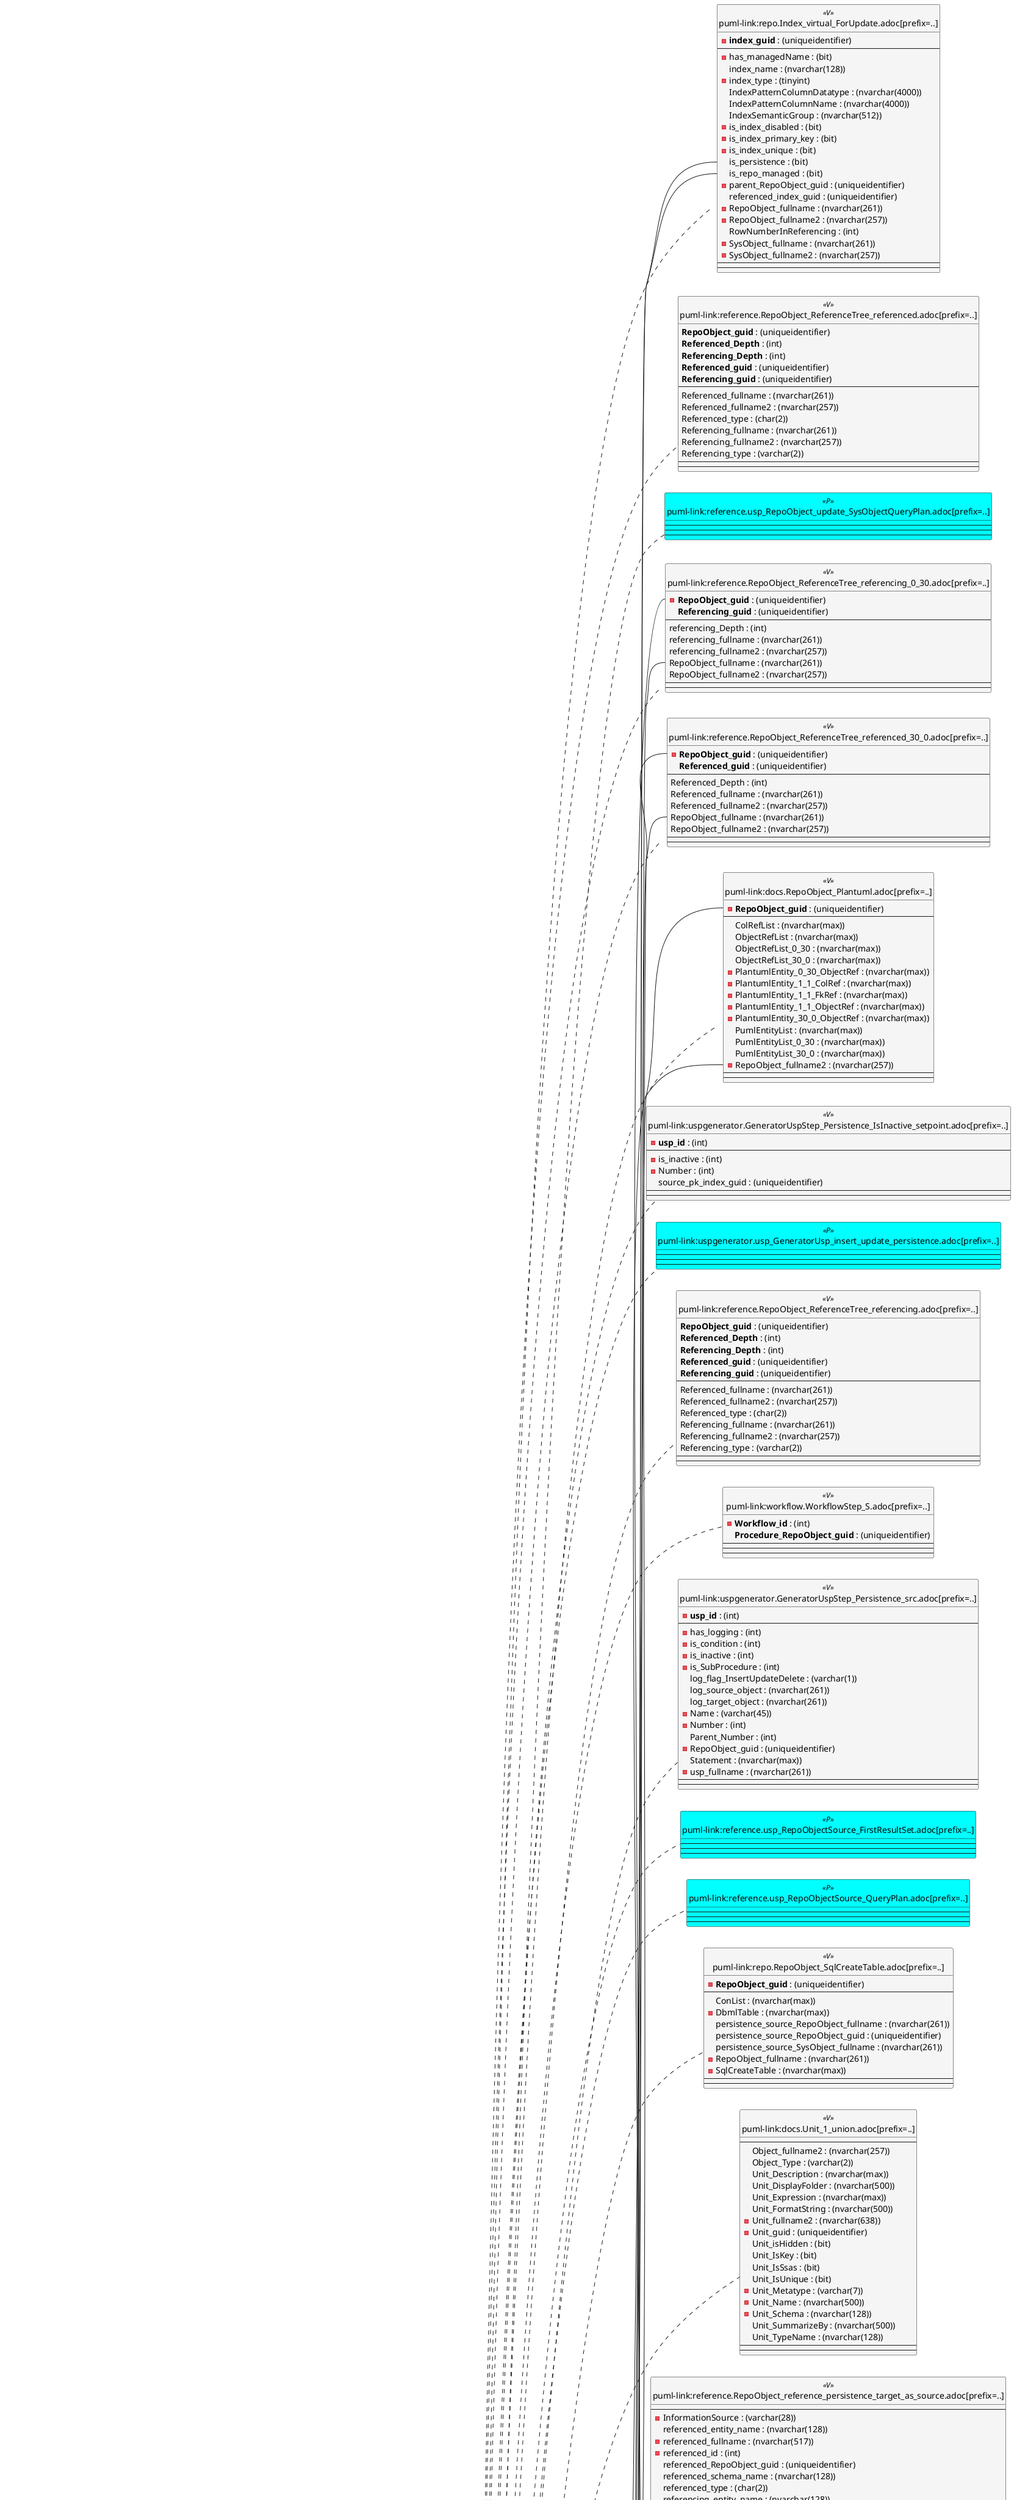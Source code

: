 @startuml
left to right direction
'top to bottom direction
hide circle
'avoide "." issues:
set namespaceSeparator none


skinparam class {
  BackgroundColor White
  BackgroundColor<<FN>> Yellow
  BackgroundColor<<FS>> Yellow
  BackgroundColor<<FT>> LightGray
  BackgroundColor<<IF>> Yellow
  BackgroundColor<<IS>> Yellow
  BackgroundColor<<P>> Aqua
  BackgroundColor<<PC>> Aqua
  BackgroundColor<<SN>> Yellow
  BackgroundColor<<SO>> SlateBlue
  BackgroundColor<<TF>> LightGray
  BackgroundColor<<TR>> Tomato
  BackgroundColor<<U>> White
  BackgroundColor<<V>> WhiteSmoke
  BackgroundColor<<X>> Aqua
}


entity "puml-link:configT.type.adoc[prefix=..]" as configT.type << V >> {
  **type** : (nvarchar(128))
  --
  - is_DocsOutput : (int)
  type_desc : (nvarchar(128))
  --
  --
}

entity "puml-link:docs.RepoObject_OutputFilter.adoc[prefix=..]" as docs.RepoObject_OutputFilter << V >> {
  - **RepoObject_guid** : (uniqueidentifier)
  --
  is_DocsOutput : (int)
  - is_ssas : (bit)
  - RepoObject_fullname : (nvarchar(261))
  - RepoObject_fullname2 : (nvarchar(257))
  - RepoObject_name : (nvarchar(128))
  - RepoObject_schema_name : (nvarchar(128))
  SysObject_type : (char(2))
  SysObject_type_name : (nvarchar(128))
  --
  --
}

entity "puml-link:docs.RepoObject_Plantuml.adoc[prefix=..]" as docs.RepoObject_Plantuml << V >> {
  - **RepoObject_guid** : (uniqueidentifier)
  --
  ColRefList : (nvarchar(max))
  ObjectRefList : (nvarchar(max))
  ObjectRefList_0_30 : (nvarchar(max))
  ObjectRefList_30_0 : (nvarchar(max))
  - PlantumlEntity_0_30_ObjectRef : (nvarchar(max))
  - PlantumlEntity_1_1_ColRef : (nvarchar(max))
  - PlantumlEntity_1_1_FkRef : (nvarchar(max))
  - PlantumlEntity_1_1_ObjectRef : (nvarchar(max))
  - PlantumlEntity_30_0_ObjectRef : (nvarchar(max))
  PumlEntityList : (nvarchar(max))
  PumlEntityList_0_30 : (nvarchar(max))
  PumlEntityList_30_0 : (nvarchar(max))
  - RepoObject_fullname2 : (nvarchar(257))
  --
  --
}

entity "puml-link:docs.Unit_1_union.adoc[prefix=..]" as docs.Unit_1_union << V >> {
  --
  Object_fullname2 : (nvarchar(257))
  Object_Type : (varchar(2))
  Unit_Description : (nvarchar(max))
  Unit_DisplayFolder : (nvarchar(500))
  Unit_Expression : (nvarchar(max))
  Unit_FormatString : (nvarchar(500))
  - Unit_fullname2 : (nvarchar(638))
  - Unit_guid : (uniqueidentifier)
  Unit_isHidden : (bit)
  Unit_IsKey : (bit)
  Unit_IsSsas : (bit)
  Unit_IsUnique : (bit)
  - Unit_Metatype : (varchar(7))
  - Unit_Name : (nvarchar(500))
  - Unit_Schema : (nvarchar(128))
  Unit_SummarizeBy : (nvarchar(500))
  Unit_TypeName : (nvarchar(128))
  --
  --
}

entity "puml-link:property.fs_get_RepoObjectProperty_nvarchar.adoc[prefix=..]" as property.fs_get_RepoObjectProperty_nvarchar << FN >> {
  --
  --
  --
}

entity "puml-link:reference.Persistence.adoc[prefix=..]" as reference.Persistence << V >> {
  --
  referenced_fullname : (nvarchar(261))
  referenced_RepoObject_guid : (uniqueidentifier)
  referenced_schema_name : (nvarchar(128))
  referenced_usp_persistence_name : (nvarchar(140))
  referenced_usp_persistence_RepoObject_guid : (uniqueidentifier)
  referencing_fullname : (nvarchar(261))
  referencing_RepoObject_guid : (uniqueidentifier)
  referencing_schema_name : (nvarchar(128))
  referencing_usp_persistence_name : (nvarchar(140))
  referencing_usp_persistence_RepoObject_guid : (uniqueidentifier)
  --
  --
}

entity "puml-link:reference.RepoObject_QueryPlan.adoc[prefix=..]" as reference.RepoObject_QueryPlan << U >> {
  - **RepoObject_guid** : (uniqueidentifier)
  --
  SysObject_query_executed_dt : (datetime)
  SysObject_query_plan : (xml)
  --
  --
}

entity "puml-link:reference.RepoObject_reference_persistence_target_as_source.adoc[prefix=..]" as reference.RepoObject_reference_persistence_target_as_source << V >> {
  --
  - InformationSource : (varchar(28))
  referenced_entity_name : (nvarchar(128))
  - referenced_fullname : (nvarchar(517))
  - referenced_id : (int)
  referenced_RepoObject_guid : (uniqueidentifier)
  referenced_schema_name : (nvarchar(128))
  referenced_type : (char(2))
  referencing_entity_name : (nvarchar(128))
  - referencing_fullname : (nvarchar(517))
  referencing_id : (int)
  referencing_RepoObject_guid : (uniqueidentifier)
  referencing_schema_name : (nvarchar(128))
  referencing_type : (char(2))
  --
  --
}

entity "puml-link:reference.RepoObject_ReferenceTree_0_30.adoc[prefix=..]" as reference.RepoObject_ReferenceTree_0_30 << V >> {
  **RepoObject_guid** : (uniqueidentifier)
  **Referencing_guid** : (uniqueidentifier)
  **Referenced_guid** : (uniqueidentifier)
  --
  Referenced_Depth : (int)
  Referenced_fullname : (nvarchar(261))
  Referenced_fullname2 : (nvarchar(257))
  Referenced_type : (char(2))
  Referencing_Depth : (int)
  Referencing_fullname : (nvarchar(261))
  Referencing_fullname2 : (nvarchar(257))
  Referencing_type : (varchar(2))
  --
  --
}

entity "puml-link:reference.RepoObject_ReferenceTree_30_0.adoc[prefix=..]" as reference.RepoObject_ReferenceTree_30_0 << V >> {
  **RepoObject_guid** : (uniqueidentifier)
  **Referencing_guid** : (uniqueidentifier)
  **Referenced_guid** : (uniqueidentifier)
  --
  Referenced_Depth : (int)
  Referenced_fullname : (nvarchar(261))
  Referenced_fullname2 : (nvarchar(257))
  Referenced_type : (char(2))
  Referencing_Depth : (int)
  Referencing_fullname : (nvarchar(261))
  Referencing_fullname2 : (nvarchar(257))
  Referencing_type : (varchar(2))
  --
  --
}

entity "puml-link:reference.RepoObject_ReferenceTree_referenced.adoc[prefix=..]" as reference.RepoObject_ReferenceTree_referenced << V >> {
  **RepoObject_guid** : (uniqueidentifier)
  **Referenced_Depth** : (int)
  **Referencing_Depth** : (int)
  **Referenced_guid** : (uniqueidentifier)
  **Referencing_guid** : (uniqueidentifier)
  --
  Referenced_fullname : (nvarchar(261))
  Referenced_fullname2 : (nvarchar(257))
  Referenced_type : (char(2))
  Referencing_fullname : (nvarchar(261))
  Referencing_fullname2 : (nvarchar(257))
  Referencing_type : (varchar(2))
  --
  --
}

entity "puml-link:reference.RepoObject_ReferenceTree_referenced_30_0.adoc[prefix=..]" as reference.RepoObject_ReferenceTree_referenced_30_0 << V >> {
  - **RepoObject_guid** : (uniqueidentifier)
  **Referenced_guid** : (uniqueidentifier)
  --
  Referenced_Depth : (int)
  Referenced_fullname : (nvarchar(261))
  Referenced_fullname2 : (nvarchar(257))
  RepoObject_fullname : (nvarchar(261))
  RepoObject_fullname2 : (nvarchar(257))
  --
  --
}

entity "puml-link:reference.RepoObject_ReferenceTree_referencing.adoc[prefix=..]" as reference.RepoObject_ReferenceTree_referencing << V >> {
  **RepoObject_guid** : (uniqueidentifier)
  **Referenced_Depth** : (int)
  **Referencing_Depth** : (int)
  **Referenced_guid** : (uniqueidentifier)
  **Referencing_guid** : (uniqueidentifier)
  --
  Referenced_fullname : (nvarchar(261))
  Referenced_fullname2 : (nvarchar(257))
  Referenced_type : (char(2))
  Referencing_fullname : (nvarchar(261))
  Referencing_fullname2 : (nvarchar(257))
  Referencing_type : (varchar(2))
  --
  --
}

entity "puml-link:reference.RepoObject_ReferenceTree_referencing_0_30.adoc[prefix=..]" as reference.RepoObject_ReferenceTree_referencing_0_30 << V >> {
  - **RepoObject_guid** : (uniqueidentifier)
  **Referencing_guid** : (uniqueidentifier)
  --
  referencing_Depth : (int)
  referencing_fullname : (nvarchar(261))
  referencing_fullname2 : (nvarchar(257))
  RepoObject_fullname : (nvarchar(261))
  RepoObject_fullname2 : (nvarchar(257))
  --
  --
}

entity "puml-link:reference.RepoObject_ReferencingReferenced.adoc[prefix=..]" as reference.RepoObject_ReferencingReferenced << V >> {
  - **Referenced_guid** : (uniqueidentifier)
  - **Referencing_guid** : (uniqueidentifier)
  --
  - Referenced_fullname : (nvarchar(261))
  - Referenced_fullname2 : (nvarchar(257))
  Referenced_type : (char(2))
  - Referencing_fullname : (nvarchar(261))
  - Referencing_fullname2 : (nvarchar(257))
  Referencing_type : (varchar(2))
  --
  --
}

entity "puml-link:reference.usp_RepoObject_update_SysObjectQueryPlan.adoc[prefix=..]" as reference.usp_RepoObject_update_SysObjectQueryPlan << P >> {
  --
  --
  --
}

entity "puml-link:reference.usp_RepoObjectSource_FirstResultSet.adoc[prefix=..]" as reference.usp_RepoObjectSource_FirstResultSet << P >> {
  --
  --
  --
}

entity "puml-link:reference.usp_RepoObjectSource_QueryPlan.adoc[prefix=..]" as reference.usp_RepoObjectSource_QueryPlan << P >> {
  --
  --
  --
}

entity "puml-link:repo.Index_gross.adoc[prefix=..]" as repo.Index_gross << V >> {
  - **index_guid** : (uniqueidentifier)
  --
  AntoraIndexColumnList : (nvarchar(max))
  ColumnList : (nvarchar(max))
  ConstraintColumnList : (nvarchar(max))
  DbmlIndexColumnList : (nvarchar(max))
  index_name : (nvarchar(450))
  index_type : (tinyint)
  IndexPatternColumnDatatype : (nvarchar(4000))
  IndexPatternColumnName : (nvarchar(4000))
  IndexSemanticGroup : (nvarchar(512))
  is_index_disabled : (bit)
  is_index_primary_key : (bit)
  is_index_real : (bit)
  is_index_unique : (bit)
  is_persistence : (bit)
  is_repo_managed : (bit)
  parent_RepoObject_guid : (uniqueidentifier)
  PersistenceWhereColumnList : (nvarchar(max))
  PumlIndexColumnList : (nvarchar(max))
  referenced_index_guid : (uniqueidentifier)
  - RepoObject_fullname : (nvarchar(261))
  - RepoObject_fullname2 : (nvarchar(257))
  RowNumber_PatternPerParentObject : (bigint)
  RowNumber_PkPerParentObject : (bigint)
  - SysObject_fullname : (nvarchar(261))
  - SysObject_fullname2 : (nvarchar(257))
  SysObject_id : (int)
  - SysObject_name : (nvarchar(128))
  - SysObject_schema_name : (nvarchar(128))
  SysObject_type : (char(2))
  --
  --
}

entity "puml-link:repo.Index_Settings.adoc[prefix=..]" as repo.Index_Settings << U >> {
  - **index_guid** : (uniqueidentifier)
  --
  IndexPatternColumnDatatype : (nvarchar(4000))
  IndexPatternColumnName : (nvarchar(4000))
  IndexSemanticGroup : (nvarchar(512))
  - is_create_constraint : (bit)
  --
  --
}

entity "puml-link:repo.Index_virtual_ForUpdate.adoc[prefix=..]" as repo.Index_virtual_ForUpdate << V >> {
  - **index_guid** : (uniqueidentifier)
  --
  - has_managedName : (bit)
  index_name : (nvarchar(128))
  - index_type : (tinyint)
  IndexPatternColumnDatatype : (nvarchar(4000))
  IndexPatternColumnName : (nvarchar(4000))
  IndexSemanticGroup : (nvarchar(512))
  - is_index_disabled : (bit)
  - is_index_primary_key : (bit)
  - is_index_unique : (bit)
  is_persistence : (bit)
  is_repo_managed : (bit)
  - parent_RepoObject_guid : (uniqueidentifier)
  referenced_index_guid : (uniqueidentifier)
  - RepoObject_fullname : (nvarchar(261))
  - RepoObject_fullname2 : (nvarchar(257))
  RowNumberInReferencing : (int)
  - SysObject_fullname : (nvarchar(261))
  - SysObject_fullname2 : (nvarchar(257))
  --
  --
}

entity "puml-link:repo.RepoObject.adoc[prefix=..]" as repo.RepoObject << U >> {
  - **RepoObject_guid** : (uniqueidentifier)
  --
  has_execution_plan_issue : (bit)
  has_get_referenced_issue : (bit)
  Inheritance_StringAggSeparatorSql : (nvarchar(4000))
  InheritanceDefinition : (nvarchar(4000))
  InheritanceType : (tinyint)
  - is_DocsExclude : (bit)
  is_repo_managed : (bit)
  is_required_ObjectMerge : (bit)
  - is_ssas : (bit)
  is_SysObject_missing : (bit)
  - modify_dt : (datetime)
  pk_index_guid : (uniqueidentifier)
  pk_IndexPatternColumnName_new : (nvarchar(4000))
  Repo_history_table_guid : (uniqueidentifier)
  Repo_temporal_type : (tinyint)
  - RepoObject_name : (nvarchar(128))
  RepoObject_Referencing_Count : (int)
  - RepoObject_schema_name : (nvarchar(128))
  - RepoObject_type : (char(2))
  SysObject_id : (int)
  SysObject_modify_date : (datetime)
  - SysObject_name : (nvarchar(128))
  - SysObject_parent_object_id : (int)
  - SysObject_schema_name : (nvarchar(128))
  SysObject_type : (char(2))
  ~ has_different_sys_names : (bit)
  # is_RepoObject_name_uniqueidentifier : (int)
  # is_SysObject_name_uniqueidentifier : (int)
  ~ node_id : (bigint)
  # RepoObject_fullname : (nvarchar(261))
  # RepoObject_fullname2 : (nvarchar(257))
  # SysObject_fullname : (nvarchar(261))
  # SysObject_fullname2 : (nvarchar(257))
  ~ SysObject_query_sql : (nvarchar(406))
  # usp_persistence_fullname2 : (nvarchar(269))
  # usp_persistence_name : (nvarchar(140))
  --
  --
}

entity "puml-link:repo.RepoObject_gross.adoc[prefix=..]" as repo.RepoObject_gross << V >> {
  - **RepoObject_guid** : (uniqueidentifier)
  --
  Description : (nvarchar(max))
  has_different_sys_names : (bit)
  has_execution_plan_issue : (bit)
  has_get_referenced_issue : (bit)
  has_history : (bit)
  has_history_columns : (bit)
  history_schema_name : (nvarchar(128))
  history_table_name : (nvarchar(128))
  Inheritance_StringAggSeparatorSql : (nvarchar(4000))
  InheritanceDefinition : (nvarchar(4000))
  InheritanceType : (tinyint)
  - is_DocsExclude : (bit)
  is_DocsOutput : (int)
  - is_in_reference : (int)
  is_persistence : (bit)
  is_persistence_check_duplicate_per_pk : (bit)
  is_persistence_check_for_empty_source : (bit)
  is_persistence_delete_changed : (bit)
  is_persistence_delete_missing : (bit)
  is_persistence_insert : (bit)
  is_persistence_merge_delete_missing : (bit)
  is_persistence_merge_insert : (bit)
  is_persistence_merge_update_changed : (bit)
  is_persistence_truncate : (bit)
  is_persistence_update_changed : (bit)
  is_repo_managed : (bit)
  - is_RepoObject_name_uniqueidentifier : (int)
  is_required_ObjectMerge : (bit)
  - is_ssas : (bit)
  is_SysObject_missing : (bit)
  - is_SysObject_name_uniqueidentifier : (int)
  - modify_dt : (datetime)
  node_id : (bigint)
  persistence_source_RepoObject_fullname : (nvarchar(261))
  persistence_source_RepoObject_fullname2 : (nvarchar(257))
  persistence_source_RepoObject_guid : (uniqueidentifier)
  persistence_source_RepoObject_xref : (nvarchar(269))
  persistence_source_SysObject_fullname : (nvarchar(261))
  persistence_source_SysObject_fullname2 : (nvarchar(257))
  persistence_source_SysObject_xref : (nvarchar(269))
  pk_index_guid : (uniqueidentifier)
  pk_IndexPatternColumnDatatype : (nvarchar(4000))
  pk_IndexPatternColumnName : (nvarchar(4000))
  pk_IndexPatternColumnName_new : (nvarchar(4000))
  pk_IndexSemanticGroup : (nvarchar(512))
  Property_ms_description : (nvarchar(4000))
  Repo_history_table_guid : (uniqueidentifier)
  Repo_temporal_type : (tinyint)
  - RepoObject_fullname : (nvarchar(261))
  - RepoObject_fullname2 : (nvarchar(257))
  - RepoObject_name : (nvarchar(128))
  RepoObject_Referencing_Count : (int)
  - RepoObject_schema_name : (nvarchar(128))
  - RepoObject_type : (char(2))
  RepoObject_type_name : (nvarchar(128))
  source_filter : (nvarchar(4000))
  - SysObject_fullname : (nvarchar(261))
  - SysObject_fullname2 : (nvarchar(257))
  SysObject_id : (int)
  SysObject_modify_date : (datetime)
  - SysObject_name : (nvarchar(128))
  - SysObject_parent_object_id : (int)
  SysObject_query_executed_dt : (datetime)
  SysObject_query_plan : (xml)
  - SysObject_query_sql : (nvarchar(406))
  - SysObject_schema_name : (nvarchar(128))
  SysObject_type : (char(2))
  SysObject_type_name : (nvarchar(128))
  tables_dataCategory : (nvarchar(500))
  tables_description : (nvarchar(max))
  tables_isHidden : (nvarchar(500))
  target_filter : (nvarchar(4000))
  temporal_type : (tinyint)
  - usp_persistence_name : (nvarchar(140))
  usp_persistence_RepoObject_guid : (uniqueidentifier)
  --
  --
}

entity "puml-link:repo.RepoObject_gross2.adoc[prefix=..]" as repo.RepoObject_gross2 << V >> {
  --
  AntoraComponent : (nvarchar(max))
  AntoraExternalReferencedList : (nvarchar(max))
  AntoraExternalReferencingList : (nvarchar(max))
  AntoraModule : (nvarchar(max))
  AntoraReferencedList : (nvarchar(max))
  AntoraReferencingList : (nvarchar(max))
  CreateColumnList : (nvarchar(max))
  DbmlColumnList : (nvarchar(max))
  Description : (nvarchar(max))
  has_different_sys_names : (bit)
  has_execution_plan_issue : (bit)
  has_get_referenced_issue : (bit)
  has_history : (bit)
  has_history_columns : (bit)
  history_schema_name : (nvarchar(128))
  history_table_name : (nvarchar(128))
  Inheritance_StringAggSeparatorSql : (nvarchar(4000))
  InheritanceDefinition : (nvarchar(4000))
  InheritanceType : (tinyint)
  - is_DocsExclude : (bit)
  is_DocsOutput : (int)
  - is_in_reference : (int)
  is_persistence : (bit)
  is_persistence_check_duplicate_per_pk : (bit)
  is_persistence_check_for_empty_source : (bit)
  is_persistence_delete_changed : (bit)
  is_persistence_delete_missing : (bit)
  is_persistence_insert : (bit)
  is_persistence_merge_delete_missing : (bit)
  is_persistence_merge_insert : (bit)
  is_persistence_merge_update_changed : (bit)
  is_persistence_truncate : (bit)
  is_persistence_update_changed : (bit)
  is_repo_managed : (bit)
  - is_RepoObject_name_uniqueidentifier : (int)
  is_required_ObjectMerge : (bit)
  - is_ssas : (bit)
  is_SysObject_missing : (bit)
  - is_SysObject_name_uniqueidentifier : (int)
  - modify_dt : (datetime)
  node_id : (bigint)
  persistence_source_RepoObject_fullname : (nvarchar(261))
  persistence_source_RepoObject_fullname2 : (nvarchar(257))
  persistence_source_RepoObject_guid : (uniqueidentifier)
  persistence_source_RepoObject_xref : (nvarchar(269))
  persistence_source_SysObject_fullname : (nvarchar(261))
  persistence_source_SysObject_fullname2 : (nvarchar(257))
  persistence_source_SysObject_xref : (nvarchar(269))
  PersistenceCompareColumnList : (nvarchar(max))
  PersistenceInsertColumnList : (nvarchar(max))
  PersistenceUpdateColumnList : (nvarchar(max))
  pk_index_guid : (uniqueidentifier)
  pk_IndexPatternColumnDatatype : (nvarchar(4000))
  pk_IndexPatternColumnName : (nvarchar(4000))
  pk_IndexPatternColumnName_new : (nvarchar(4000))
  pk_IndexSemanticGroup : (nvarchar(512))
  Property_ms_description : (nvarchar(4000))
  Repo_history_table_guid : (uniqueidentifier)
  Repo_temporal_type : (tinyint)
  - RepoObject_fullname : (nvarchar(261))
  - RepoObject_fullname2 : (nvarchar(257))
  - RepoObject_guid : (uniqueidentifier)
  - RepoObject_name : (nvarchar(128))
  RepoObject_Referencing_Count : (int)
  - RepoObject_schema_name : (nvarchar(128))
  - RepoObject_type : (char(2))
  RepoObject_type_name : (nvarchar(128))
  source_filter : (nvarchar(4000))
  sql_modules_antora : (nvarchar(max))
  sql_modules_definition : (nvarchar(max))
  sql_modules_formatted : (nvarchar(max))
  sql_modules_formatted2 : (nvarchar(max))
  - SysObject_fullname : (nvarchar(261))
  - SysObject_fullname2 : (nvarchar(257))
  SysObject_id : (int)
  SysObject_modify_date : (datetime)
  - SysObject_name : (nvarchar(128))
  - SysObject_parent_object_id : (int)
  SysObject_query_executed_dt : (datetime)
  SysObject_query_plan : (xml)
  - SysObject_query_sql : (nvarchar(406))
  - SysObject_schema_name : (nvarchar(128))
  SysObject_type : (char(2))
  SysObject_type_name : (nvarchar(128))
  tables_dataCategory : (nvarchar(500))
  tables_description : (nvarchar(max))
  tables_isHidden : (nvarchar(500))
  target_filter : (nvarchar(4000))
  temporal_type : (tinyint)
  - usp_persistence_name : (nvarchar(140))
  usp_persistence_RepoObject_guid : (uniqueidentifier)
  --
  --
}

entity "puml-link:repo.RepoObject_persistence.adoc[prefix=..]" as repo.RepoObject_persistence << U >> {
  - **target_RepoObject_guid** : (uniqueidentifier)
  --
  - has_history : (bit)
  - has_history_columns : (bit)
  history_schema_name : (nvarchar(128))
  history_table_name : (nvarchar(128))
  - is_persistence_check_duplicate_per_pk : (bit)
  - is_persistence_check_for_empty_source : (bit)
  - is_persistence_delete_changed : (bit)
  - is_persistence_delete_missing : (bit)
  - is_persistence_insert : (bit)
  - is_persistence_merge_delete_missing : (bit)
  - is_persistence_merge_insert : (bit)
  - is_persistence_merge_update_changed : (bit)
  - is_persistence_truncate : (bit)
  - is_persistence_update_changed : (bit)
  source_filter : (nvarchar(4000))
  source_RepoObject_guid : (uniqueidentifier)
  source_RepoObject_name : (nvarchar(128))
  target_filter : (nvarchar(4000))
  ~ is_persistence : (bit)
  ~ temporal_type : (tinyint)
  --
  --
}

entity "puml-link:repo.RepoObject_SqlCreateTable.adoc[prefix=..]" as repo.RepoObject_SqlCreateTable << V >> {
  - **RepoObject_guid** : (uniqueidentifier)
  --
  ConList : (nvarchar(max))
  - DbmlTable : (nvarchar(max))
  persistence_source_RepoObject_fullname : (nvarchar(261))
  persistence_source_RepoObject_guid : (uniqueidentifier)
  persistence_source_SysObject_fullname : (nvarchar(261))
  - RepoObject_fullname : (nvarchar(261))
  - SqlCreateTable : (nvarchar(max))
  --
  --
}

entity "puml-link:ssas.model_json_31_tables_T.adoc[prefix=..]" as ssas.model_json_31_tables_T << U >> {
  - **databasename** : (nvarchar(128))
  **tables_name** : (nvarchar(128))
  --
  - RepoObject_guid : (uniqueidentifier)
  tables_annotations_ja : (nvarchar(max))
  tables_columns_ja : (nvarchar(max))
  tables_dataCategory : (nvarchar(500))
  tables_description : (nvarchar(max))
  tables_description_ja : (nvarchar(max))
  tables_hierarchies_ja : (nvarchar(max))
  tables_isHidden : (nvarchar(500))
  tables_measures_ja : (nvarchar(max))
  tables_partitions_ja : (nvarchar(max))
  --
  --
}

entity "puml-link:ssas.model_json_3161_tables_descriptions_StrAgg.adoc[prefix=..]" as ssas.model_json_3161_tables_descriptions_StrAgg << V >> {
  - **databasename** : (nvarchar(128))
  - **tables_name** : (nvarchar(128))
  --
  descriptions_StrAgg : (nvarchar(max))
  - RepoObject_guid : (uniqueidentifier)
  --
  --
}

entity "puml-link:uspgenerator.GeneratorUspStep_Persistence_IsInactive_setpoint.adoc[prefix=..]" as uspgenerator.GeneratorUspStep_Persistence_IsInactive_setpoint << V >> {
  - **usp_id** : (int)
  --
  - is_inactive : (int)
  - Number : (int)
  source_pk_index_guid : (uniqueidentifier)
  --
  --
}

entity "puml-link:uspgenerator.GeneratorUspStep_Persistence_src.adoc[prefix=..]" as uspgenerator.GeneratorUspStep_Persistence_src << V >> {
  - **usp_id** : (int)
  --
  - has_logging : (int)
  - is_condition : (int)
  - is_inactive : (int)
  - is_SubProcedure : (int)
  log_flag_InsertUpdateDelete : (varchar(1))
  log_source_object : (nvarchar(261))
  log_target_object : (nvarchar(261))
  - Name : (varchar(45))
  - Number : (int)
  Parent_Number : (int)
  - RepoObject_guid : (uniqueidentifier)
  Statement : (nvarchar(max))
  - usp_fullname : (nvarchar(261))
  --
  --
}

entity "puml-link:uspgenerator.usp_GeneratorUsp_insert_update_persistence.adoc[prefix=..]" as uspgenerator.usp_GeneratorUsp_insert_update_persistence << P >> {
  --
  --
  --
}

entity "puml-link:workflow.WorkflowStep_S.adoc[prefix=..]" as workflow.WorkflowStep_S << V >> {
  - **Workflow_id** : (int)
  **Procedure_RepoObject_guid** : (uniqueidentifier)
  --
  --
  --
}

configT.type <.. repo.RepoObject_gross
property.fs_get_RepoObjectProperty_nvarchar <.. repo.RepoObject_gross
reference.RepoObject_QueryPlan <.. repo.RepoObject_gross
reference.RepoObject_ReferencingReferenced <.. repo.RepoObject_gross
repo.Index_Settings <.. repo.RepoObject_gross
repo.RepoObject <.. repo.RepoObject_gross
repo.RepoObject_gross <.. repo.RepoObject_SqlCreateTable
repo.RepoObject_gross <.. uspgenerator.GeneratorUspStep_Persistence_IsInactive_setpoint
repo.RepoObject_gross <.. uspgenerator.GeneratorUspStep_Persistence_src
repo.RepoObject_gross <.. repo.Index_gross
repo.RepoObject_gross <.. reference.usp_RepoObjectSource_QueryPlan
repo.RepoObject_gross <.. reference.usp_RepoObjectSource_FirstResultSet
repo.RepoObject_gross <.. reference.usp_RepoObject_update_SysObjectQueryPlan
repo.RepoObject_gross <.. uspgenerator.usp_GeneratorUsp_insert_update_persistence
repo.RepoObject_gross <.. docs.RepoObject_OutputFilter
repo.RepoObject_gross <.. docs.RepoObject_Plantuml
repo.RepoObject_gross <.. repo.Index_virtual_ForUpdate
repo.RepoObject_gross <.. reference.RepoObject_ReferenceTree_referenced
repo.RepoObject_gross <.. reference.RepoObject_ReferenceTree_referencing
repo.RepoObject_gross <.. reference.RepoObject_ReferenceTree_referenced_30_0
repo.RepoObject_gross <.. reference.RepoObject_ReferenceTree_referencing_0_30
repo.RepoObject_gross <.. reference.RepoObject_ReferenceTree_0_30
repo.RepoObject_gross <.. reference.RepoObject_ReferenceTree_30_0
repo.RepoObject_gross <.. reference.Persistence
repo.RepoObject_gross <.. reference.RepoObject_reference_persistence_target_as_source
repo.RepoObject_gross <.. workflow.WorkflowStep_S
repo.RepoObject_gross <.. repo.RepoObject_gross2
repo.RepoObject_gross <.. docs.Unit_1_union
repo.RepoObject_persistence <.. repo.RepoObject_gross
ssas.model_json_31_tables_T <.. repo.RepoObject_gross
ssas.model_json_3161_tables_descriptions_StrAgg <.. repo.RepoObject_gross
configT.type::is_DocsOutput <-- repo.RepoObject_gross::is_DocsOutput
configT.type::type_desc <-- repo.RepoObject_gross::RepoObject_type_name
configT.type::type_desc <-- repo.RepoObject_gross::SysObject_type_name
reference.RepoObject_QueryPlan::SysObject_query_executed_dt <-- repo.RepoObject_gross::SysObject_query_executed_dt
reference.RepoObject_QueryPlan::SysObject_query_plan <-- repo.RepoObject_gross::SysObject_query_plan
repo.Index_Settings::IndexPatternColumnDatatype <-- repo.RepoObject_gross::pk_IndexPatternColumnDatatype
repo.Index_Settings::IndexPatternColumnName <-- repo.RepoObject_gross::pk_IndexPatternColumnName
repo.Index_Settings::IndexSemanticGroup <-- repo.RepoObject_gross::pk_IndexSemanticGroup
repo.RepoObject::has_different_sys_names <-- repo.RepoObject_gross::has_different_sys_names
repo.RepoObject::has_execution_plan_issue <-- repo.RepoObject_gross::has_execution_plan_issue
repo.RepoObject::has_get_referenced_issue <-- repo.RepoObject_gross::has_get_referenced_issue
repo.RepoObject::Inheritance_StringAggSeparatorSql <-- repo.RepoObject_gross::Inheritance_StringAggSeparatorSql
repo.RepoObject::InheritanceDefinition <-- repo.RepoObject_gross::InheritanceDefinition
repo.RepoObject::InheritanceType <-- repo.RepoObject_gross::InheritanceType
repo.RepoObject::is_DocsExclude <-- repo.RepoObject_gross::is_DocsExclude
repo.RepoObject::is_repo_managed <-- repo.RepoObject_gross::is_repo_managed
repo.RepoObject::is_RepoObject_name_uniqueidentifier <-- repo.RepoObject_gross::is_RepoObject_name_uniqueidentifier
repo.RepoObject::is_required_ObjectMerge <-- repo.RepoObject_gross::is_required_ObjectMerge
repo.RepoObject::is_ssas <-- repo.RepoObject_gross::is_ssas
repo.RepoObject::is_SysObject_missing <-- repo.RepoObject_gross::is_SysObject_missing
repo.RepoObject::is_SysObject_name_uniqueidentifier <-- repo.RepoObject_gross::is_SysObject_name_uniqueidentifier
repo.RepoObject::modify_dt <-- repo.RepoObject_gross::modify_dt
repo.RepoObject::node_id <-- repo.RepoObject_gross::node_id
repo.RepoObject::pk_index_guid <-- repo.RepoObject_gross::pk_index_guid
repo.RepoObject::pk_IndexPatternColumnName_new <-- repo.RepoObject_gross::pk_IndexPatternColumnName_new
repo.RepoObject::Repo_history_table_guid <-- repo.RepoObject_gross::Repo_history_table_guid
repo.RepoObject::Repo_temporal_type <-- repo.RepoObject_gross::Repo_temporal_type
repo.RepoObject::RepoObject_fullname <-- repo.RepoObject_gross::RepoObject_fullname
repo.RepoObject::RepoObject_fullname <-- repo.RepoObject_gross::persistence_source_RepoObject_fullname
repo.RepoObject::RepoObject_fullname2 <-- repo.RepoObject_gross::RepoObject_fullname2
repo.RepoObject::RepoObject_fullname2 <-- repo.RepoObject_gross::persistence_source_RepoObject_fullname2
repo.RepoObject::RepoObject_guid <-- repo.RepoObject_gross::RepoObject_guid
repo.RepoObject::RepoObject_guid <-- repo.RepoObject_gross::usp_persistence_RepoObject_guid
repo.RepoObject::RepoObject_name <-- repo.RepoObject_gross::RepoObject_name
repo.RepoObject::RepoObject_Referencing_Count <-- repo.RepoObject_gross::RepoObject_Referencing_Count
repo.RepoObject::RepoObject_schema_name <-- repo.RepoObject_gross::RepoObject_schema_name
repo.RepoObject::RepoObject_type <-- repo.RepoObject_gross::RepoObject_type
repo.RepoObject::SysObject_fullname <-- repo.RepoObject_gross::SysObject_fullname
repo.RepoObject::SysObject_fullname <-- repo.RepoObject_gross::persistence_source_SysObject_fullname
repo.RepoObject::SysObject_fullname2 <-- repo.RepoObject_gross::SysObject_fullname2
repo.RepoObject::SysObject_fullname2 <-- repo.RepoObject_gross::persistence_source_SysObject_fullname2
repo.RepoObject::SysObject_id <-- repo.RepoObject_gross::SysObject_id
repo.RepoObject::SysObject_modify_date <-- repo.RepoObject_gross::SysObject_modify_date
repo.RepoObject::SysObject_name <-- repo.RepoObject_gross::SysObject_name
repo.RepoObject::SysObject_parent_object_id <-- repo.RepoObject_gross::SysObject_parent_object_id
repo.RepoObject::SysObject_query_sql <-- repo.RepoObject_gross::SysObject_query_sql
repo.RepoObject::SysObject_schema_name <-- repo.RepoObject_gross::SysObject_schema_name
repo.RepoObject::SysObject_type <-- repo.RepoObject_gross::SysObject_type
repo.RepoObject::usp_persistence_name <-- repo.RepoObject_gross::usp_persistence_name
repo.RepoObject_gross::Description <-- repo.RepoObject_gross2::Description
repo.RepoObject_gross::has_different_sys_names <-- repo.RepoObject_gross2::has_different_sys_names
repo.RepoObject_gross::has_execution_plan_issue <-- repo.RepoObject_gross2::has_execution_plan_issue
repo.RepoObject_gross::has_get_referenced_issue <-- repo.RepoObject_gross2::has_get_referenced_issue
repo.RepoObject_gross::has_history <-- repo.RepoObject_gross2::has_history
repo.RepoObject_gross::has_history_columns <-- repo.RepoObject_gross2::has_history_columns
repo.RepoObject_gross::history_schema_name <-- repo.RepoObject_gross2::history_schema_name
repo.RepoObject_gross::history_table_name <-- repo.RepoObject_gross2::history_table_name
repo.RepoObject_gross::Inheritance_StringAggSeparatorSql <-- repo.RepoObject_gross2::Inheritance_StringAggSeparatorSql
repo.RepoObject_gross::InheritanceDefinition <-- repo.RepoObject_gross2::InheritanceDefinition
repo.RepoObject_gross::InheritanceType <-- repo.RepoObject_gross2::InheritanceType
repo.RepoObject_gross::is_DocsExclude <-- repo.RepoObject_gross2::is_DocsExclude
repo.RepoObject_gross::is_DocsOutput <-- docs.RepoObject_OutputFilter::is_DocsOutput
repo.RepoObject_gross::is_DocsOutput <-- repo.RepoObject_gross2::is_DocsOutput
repo.RepoObject_gross::is_in_reference <-- repo.RepoObject_gross2::is_in_reference
repo.RepoObject_gross::is_persistence <-- repo.Index_gross::is_persistence
repo.RepoObject_gross::is_persistence <-- repo.Index_virtual_ForUpdate::is_persistence
repo.RepoObject_gross::is_persistence <-- repo.RepoObject_gross2::is_persistence
repo.RepoObject_gross::is_persistence_check_duplicate_per_pk <-- repo.RepoObject_gross2::is_persistence_check_duplicate_per_pk
repo.RepoObject_gross::is_persistence_check_for_empty_source <-- repo.RepoObject_gross2::is_persistence_check_for_empty_source
repo.RepoObject_gross::is_persistence_delete_changed <-- repo.RepoObject_gross2::is_persistence_delete_changed
repo.RepoObject_gross::is_persistence_delete_missing <-- repo.RepoObject_gross2::is_persistence_delete_missing
repo.RepoObject_gross::is_persistence_insert <-- repo.RepoObject_gross2::is_persistence_insert
repo.RepoObject_gross::is_persistence_merge_delete_missing <-- repo.RepoObject_gross2::is_persistence_merge_delete_missing
repo.RepoObject_gross::is_persistence_merge_insert <-- repo.RepoObject_gross2::is_persistence_merge_insert
repo.RepoObject_gross::is_persistence_merge_update_changed <-- repo.RepoObject_gross2::is_persistence_merge_update_changed
repo.RepoObject_gross::is_persistence_truncate <-- repo.RepoObject_gross2::is_persistence_truncate
repo.RepoObject_gross::is_persistence_update_changed <-- repo.RepoObject_gross2::is_persistence_update_changed
repo.RepoObject_gross::is_repo_managed <-- repo.Index_gross::is_repo_managed
repo.RepoObject_gross::is_repo_managed <-- repo.Index_virtual_ForUpdate::is_repo_managed
repo.RepoObject_gross::is_repo_managed <-- repo.RepoObject_gross2::is_repo_managed
repo.RepoObject_gross::is_RepoObject_name_uniqueidentifier <-- repo.RepoObject_gross2::is_RepoObject_name_uniqueidentifier
repo.RepoObject_gross::is_required_ObjectMerge <-- repo.RepoObject_gross2::is_required_ObjectMerge
repo.RepoObject_gross::is_ssas <-- repo.RepoObject_gross2::is_ssas
repo.RepoObject_gross::is_ssas <-- docs.RepoObject_OutputFilter::is_ssas
repo.RepoObject_gross::is_SysObject_missing <-- repo.RepoObject_gross2::is_SysObject_missing
repo.RepoObject_gross::is_SysObject_name_uniqueidentifier <-- repo.RepoObject_gross2::is_SysObject_name_uniqueidentifier
repo.RepoObject_gross::modify_dt <-- repo.RepoObject_gross2::modify_dt
repo.RepoObject_gross::node_id <-- repo.RepoObject_gross2::node_id
repo.RepoObject_gross::persistence_source_RepoObject_fullname <-- repo.RepoObject_gross2::persistence_source_RepoObject_fullname
repo.RepoObject_gross::persistence_source_RepoObject_fullname2 <-- repo.RepoObject_gross2::persistence_source_RepoObject_fullname2
repo.RepoObject_gross::persistence_source_RepoObject_guid <-- repo.RepoObject_gross2::persistence_source_RepoObject_guid
repo.RepoObject_gross::persistence_source_RepoObject_xref <-- repo.RepoObject_gross2::persistence_source_RepoObject_xref
repo.RepoObject_gross::persistence_source_SysObject_fullname <-- repo.RepoObject_gross2::persistence_source_SysObject_fullname
repo.RepoObject_gross::persistence_source_SysObject_fullname2 <-- repo.RepoObject_gross2::persistence_source_SysObject_fullname2
repo.RepoObject_gross::persistence_source_SysObject_xref <-- repo.RepoObject_gross2::persistence_source_SysObject_xref
repo.RepoObject_gross::pk_index_guid <-- repo.RepoObject_gross2::pk_index_guid
repo.RepoObject_gross::pk_IndexPatternColumnDatatype <-- repo.RepoObject_gross2::pk_IndexPatternColumnDatatype
repo.RepoObject_gross::pk_IndexPatternColumnName <-- repo.RepoObject_gross2::pk_IndexPatternColumnName
repo.RepoObject_gross::pk_IndexPatternColumnName_new <-- repo.RepoObject_gross2::pk_IndexPatternColumnName_new
repo.RepoObject_gross::pk_IndexSemanticGroup <-- repo.RepoObject_gross2::pk_IndexSemanticGroup
repo.RepoObject_gross::Property_ms_description <-- repo.RepoObject_gross2::Property_ms_description
repo.RepoObject_gross::Repo_history_table_guid <-- repo.RepoObject_gross2::Repo_history_table_guid
repo.RepoObject_gross::Repo_temporal_type <-- repo.RepoObject_gross2::Repo_temporal_type
repo.RepoObject_gross::RepoObject_fullname <-- repo.Index_gross::RepoObject_fullname
repo.RepoObject_gross::RepoObject_fullname <-- docs.RepoObject_OutputFilter::RepoObject_fullname
repo.RepoObject_gross::RepoObject_fullname <-- reference.RepoObject_ReferenceTree_referenced_30_0::RepoObject_fullname
repo.RepoObject_gross::RepoObject_fullname <-- reference.RepoObject_ReferenceTree_referencing_0_30::RepoObject_fullname
repo.RepoObject_gross::RepoObject_fullname <-- reference.Persistence::referenced_fullname
repo.RepoObject_gross::RepoObject_fullname <-- reference.Persistence::referencing_fullname
repo.RepoObject_gross::RepoObject_fullname <-- repo.RepoObject_gross2::RepoObject_fullname
repo.RepoObject_gross::RepoObject_fullname2 <-- docs.RepoObject_OutputFilter::RepoObject_fullname2
repo.RepoObject_gross::RepoObject_fullname2 <-- repo.Index_gross::RepoObject_fullname2
repo.RepoObject_gross::RepoObject_fullname2 <-- docs.RepoObject_Plantuml::RepoObject_fullname2
repo.RepoObject_gross::RepoObject_fullname2 <-- repo.RepoObject_gross2::RepoObject_fullname2
repo.RepoObject_gross::RepoObject_guid <-- docs.RepoObject_OutputFilter::RepoObject_guid
repo.RepoObject_gross::RepoObject_guid <-- docs.RepoObject_Plantuml::RepoObject_guid
repo.RepoObject_gross::RepoObject_guid <-- reference.RepoObject_ReferenceTree_referenced_30_0::RepoObject_guid
repo.RepoObject_gross::RepoObject_guid <-- reference.RepoObject_ReferenceTree_referencing_0_30::RepoObject_guid
repo.RepoObject_gross::RepoObject_guid <-- reference.Persistence::referenced_RepoObject_guid
repo.RepoObject_gross::RepoObject_guid <-- reference.Persistence::referencing_RepoObject_guid
repo.RepoObject_gross::RepoObject_guid <-- repo.RepoObject_gross2::RepoObject_guid
repo.RepoObject_gross::RepoObject_name <-- repo.RepoObject_gross2::RepoObject_name
repo.RepoObject_gross::RepoObject_name <-- docs.RepoObject_OutputFilter::RepoObject_name
repo.RepoObject_gross::RepoObject_Referencing_Count <-- repo.RepoObject_gross2::RepoObject_Referencing_Count
repo.RepoObject_gross::RepoObject_schema_name <-- docs.RepoObject_OutputFilter::RepoObject_schema_name
repo.RepoObject_gross::RepoObject_schema_name <-- reference.Persistence::referenced_schema_name
repo.RepoObject_gross::RepoObject_schema_name <-- reference.Persistence::referencing_schema_name
repo.RepoObject_gross::RepoObject_schema_name <-- repo.RepoObject_gross2::RepoObject_schema_name
repo.RepoObject_gross::RepoObject_type <-- repo.RepoObject_gross2::RepoObject_type
repo.RepoObject_gross::RepoObject_type_name <-- repo.RepoObject_gross2::RepoObject_type_name
repo.RepoObject_gross::source_filter <-- repo.RepoObject_gross2::source_filter
repo.RepoObject_gross::SysObject_fullname <-- repo.Index_gross::SysObject_fullname
repo.RepoObject_gross::SysObject_fullname <-- repo.RepoObject_gross2::SysObject_fullname
repo.RepoObject_gross::SysObject_fullname2 <-- repo.Index_gross::SysObject_fullname2
repo.RepoObject_gross::SysObject_fullname2 <-- repo.RepoObject_gross2::SysObject_fullname2
repo.RepoObject_gross::SysObject_id <-- repo.Index_gross::SysObject_id
repo.RepoObject_gross::SysObject_id <-- repo.RepoObject_gross2::SysObject_id
repo.RepoObject_gross::SysObject_modify_date <-- repo.RepoObject_gross2::SysObject_modify_date
repo.RepoObject_gross::SysObject_name <-- repo.Index_gross::SysObject_name
repo.RepoObject_gross::SysObject_name <-- repo.RepoObject_gross2::SysObject_name
repo.RepoObject_gross::SysObject_parent_object_id <-- repo.RepoObject_gross2::SysObject_parent_object_id
repo.RepoObject_gross::SysObject_query_executed_dt <-- repo.RepoObject_gross2::SysObject_query_executed_dt
repo.RepoObject_gross::SysObject_query_plan <-- repo.RepoObject_gross2::SysObject_query_plan
repo.RepoObject_gross::SysObject_query_sql <-- repo.RepoObject_gross2::SysObject_query_sql
repo.RepoObject_gross::SysObject_schema_name <-- repo.Index_gross::SysObject_schema_name
repo.RepoObject_gross::SysObject_schema_name <-- repo.RepoObject_gross2::SysObject_schema_name
repo.RepoObject_gross::SysObject_type <-- repo.Index_gross::SysObject_type
repo.RepoObject_gross::SysObject_type <-- docs.RepoObject_OutputFilter::SysObject_type
repo.RepoObject_gross::SysObject_type <-- repo.RepoObject_gross2::SysObject_type
repo.RepoObject_gross::SysObject_type_name <-- docs.RepoObject_OutputFilter::SysObject_type_name
repo.RepoObject_gross::SysObject_type_name <-- repo.RepoObject_gross2::SysObject_type_name
repo.RepoObject_gross::tables_dataCategory <-- repo.RepoObject_gross2::tables_dataCategory
repo.RepoObject_gross::tables_description <-- repo.RepoObject_gross2::tables_description
repo.RepoObject_gross::tables_isHidden <-- repo.RepoObject_gross2::tables_isHidden
repo.RepoObject_gross::target_filter <-- repo.RepoObject_gross2::target_filter
repo.RepoObject_gross::temporal_type <-- repo.RepoObject_gross2::temporal_type
repo.RepoObject_gross::usp_persistence_name <-- reference.Persistence::referenced_usp_persistence_name
repo.RepoObject_gross::usp_persistence_name <-- reference.Persistence::referencing_usp_persistence_name
repo.RepoObject_gross::usp_persistence_name <-- repo.RepoObject_gross2::usp_persistence_name
repo.RepoObject_gross::usp_persistence_RepoObject_guid <-- reference.Persistence::referenced_usp_persistence_RepoObject_guid
repo.RepoObject_gross::usp_persistence_RepoObject_guid <-- reference.Persistence::referencing_usp_persistence_RepoObject_guid
repo.RepoObject_gross::usp_persistence_RepoObject_guid <-- repo.RepoObject_gross2::usp_persistence_RepoObject_guid
repo.RepoObject_persistence::has_history <-- repo.RepoObject_gross::has_history
repo.RepoObject_persistence::has_history_columns <-- repo.RepoObject_gross::has_history_columns
repo.RepoObject_persistence::history_schema_name <-- repo.RepoObject_gross::history_schema_name
repo.RepoObject_persistence::history_table_name <-- repo.RepoObject_gross::history_table_name
repo.RepoObject_persistence::is_persistence <-- repo.RepoObject_gross::is_persistence
repo.RepoObject_persistence::is_persistence_check_duplicate_per_pk <-- repo.RepoObject_gross::is_persistence_check_duplicate_per_pk
repo.RepoObject_persistence::is_persistence_check_for_empty_source <-- repo.RepoObject_gross::is_persistence_check_for_empty_source
repo.RepoObject_persistence::is_persistence_delete_changed <-- repo.RepoObject_gross::is_persistence_delete_changed
repo.RepoObject_persistence::is_persistence_delete_missing <-- repo.RepoObject_gross::is_persistence_delete_missing
repo.RepoObject_persistence::is_persistence_insert <-- repo.RepoObject_gross::is_persistence_insert
repo.RepoObject_persistence::is_persistence_merge_delete_missing <-- repo.RepoObject_gross::is_persistence_merge_delete_missing
repo.RepoObject_persistence::is_persistence_merge_insert <-- repo.RepoObject_gross::is_persistence_merge_insert
repo.RepoObject_persistence::is_persistence_merge_update_changed <-- repo.RepoObject_gross::is_persistence_merge_update_changed
repo.RepoObject_persistence::is_persistence_truncate <-- repo.RepoObject_gross::is_persistence_truncate
repo.RepoObject_persistence::is_persistence_update_changed <-- repo.RepoObject_gross::is_persistence_update_changed
repo.RepoObject_persistence::source_filter <-- repo.RepoObject_gross::source_filter
repo.RepoObject_persistence::source_RepoObject_guid <-- repo.RepoObject_gross::persistence_source_RepoObject_guid
repo.RepoObject_persistence::target_filter <-- repo.RepoObject_gross::target_filter
repo.RepoObject_persistence::temporal_type <-- repo.RepoObject_gross::temporal_type
ssas.model_json_31_tables_T::tables_dataCategory <-- repo.RepoObject_gross::tables_dataCategory
ssas.model_json_31_tables_T::tables_description <-- repo.RepoObject_gross::tables_description
ssas.model_json_31_tables_T::tables_isHidden <-- repo.RepoObject_gross::tables_isHidden
footer
to view a reduced diagram in original size and to be able to click on the links:
open the diagram in a new tab via the Context menu.
end footer

@enduml

